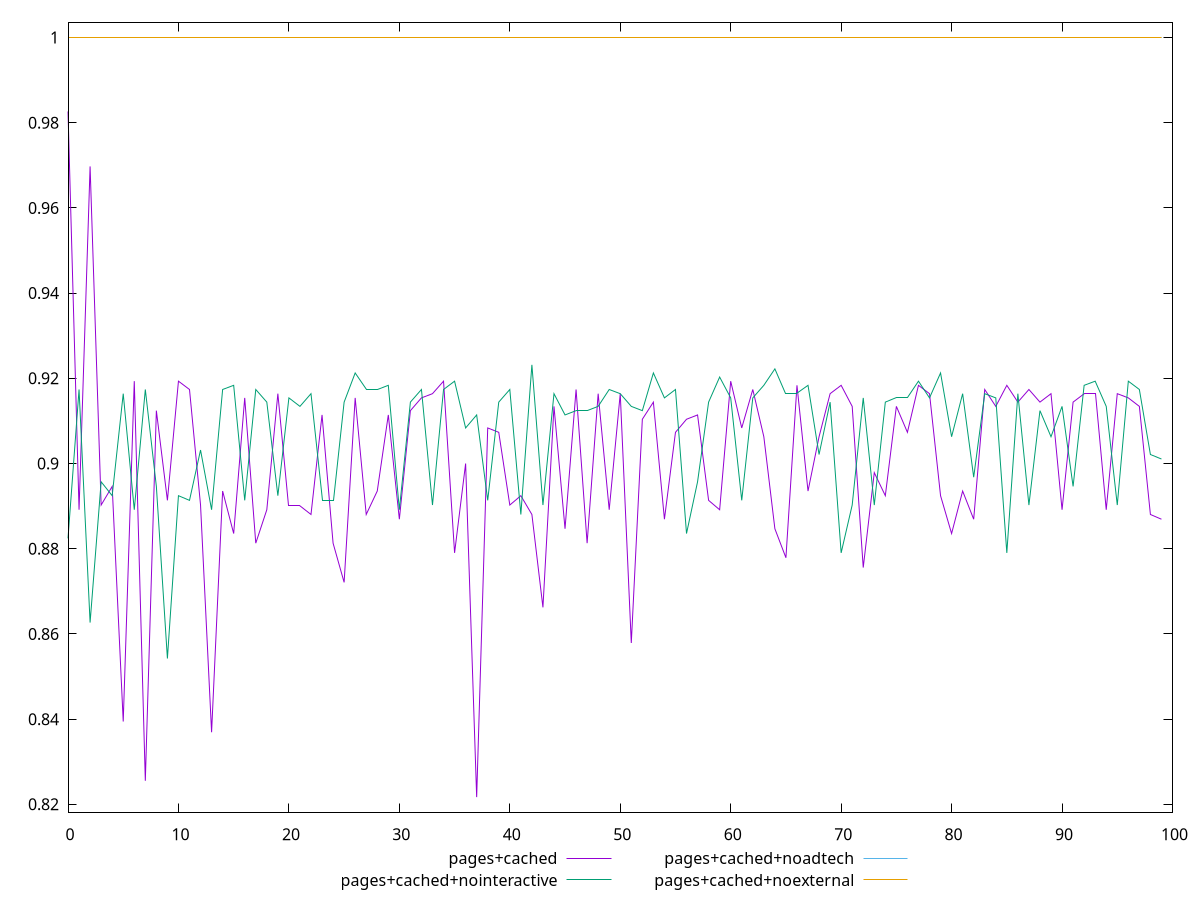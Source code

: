 $_pagesCached <<EOF
0.9826442363466058
0.889152044006236
0.9697426684082584
0.8902562615076628
0.8946305544636101
0.8394434945505462
0.9193306938437791
0.8255382617101024
0.912414687309443
0.8913562573218656
0.91933069384378
0.917380153295033
0.8902562615076617
0.8369379509717426
0.8935434397538535
0.8835688966472424
0.9154091114965668
0.8813073532081728
0.889152044006236
0.9163971786250928
0.8902562615076638
0.8902562615076638
0.8880436409238062
0.9114065832202469
0.8813073532081728
0.8721068283815406
0.9154091114965668
0.8880436409238052
0.8935434397538525
0.9114065832202433
0.8869310884190241
0.912414687309443
0.9154091114965668
0.9163971786250937
0.91933069384378
0.8790300833009358
0.8999999314038506
0.821695891391382
0.9083528563396869
0.9073252563220249
0.8902562615076608
0.8924519953997037
0.8880436409238042
0.866237010546699
0.9134178324564849
0.8846936800115692
0.917380153295033
0.8813073532081728
0.9163971786250911
0.889152044006237
0.9163971786250911
0.8578750359832086
0.9103935540110574
0.9144159850101887
0.8869310884190262
0.9073252563220249
0.9103935540110574
0.9114065832202443
0.8913562573218646
0.8891520440062329
0.9193306938437782
0.9083528563396879
0.917380153295033
0.9062928680615168
0.8846936800115661
0.8778856419325579
0.918358002601875
0.8935434397538546
0.9062928680615159
0.9163971786250911
0.9183580026018724
0.9134178324564849
0.8755853285196531
0.8978655626213592
0.8924519953997047
0.9134178324564849
0.9073252563220249
0.9183580026018732
0.9163971786250902
0.8924519953997028
0.8835688966472444
0.8935434397538546
0.8869310884190241
0.917380153295032
0.9134178324564867
0.9183580026018724
0.9144159850101887
0.9173801532950312
0.9144159850101905
0.9163971786250928
0.8891520440062339
0.9144159850101896
0.9163971786250911
0.916397178625092
0.8891520440062339
0.9163971786250893
0.9154091114965686
0.9134178324564867
0.8880436409238072
0.8869310884190221
EOF
$_pagesCachedNointeractive <<EOF
0.8824401089284055
0.917380153295033
0.862673330601872
0.8957133036797403
0.8924519953997047
0.9163971786250928
0.8891520440062339
0.9173801532950346
0.8946305544636071
0.8542425396099678
0.8924519953997028
0.8913562573218656
0.9031673203601144
0.8891520440062339
0.9173801532950356
0.9183580026018724
0.8913562573218636
0.917380153295033
0.9144159850101887
0.8924519953997028
0.9154091114965677
0.9134178324564849
0.916397178625092
0.8913562573218646
0.8913562573218666
0.9144159850101905
0.921260472378276
0.917380153295033
0.917380153295033
0.9183580026018741
0.8891520440062339
0.9144159850101896
0.917380153295033
0.8902562615076617
0.917380153295033
0.9193306938437791
0.9083528563396888
0.9114065832202423
0.8913562573218646
0.9144159850101887
0.9173801532950346
0.8880436409238082
0.9231692315882869
0.8902562615076628
0.9163971786250902
0.9114065832202405
0.912414687309443
0.9124146873094439
0.9134178324564849
0.9173801532950356
0.916397178625092
0.9134178324564867
0.9124146873094447
0.921260472378276
0.9154091114965668
0.917380153295033
0.8835688966472455
0.8957133036797433
0.9144159850101905
0.9202981945281594
0.9154091114965668
0.8913562573218646
0.9154091114965668
0.9183580026018724
0.9222174953399446
0.9163971786250911
0.9163971786250911
0.9183580026018741
0.9021161263191463
0.9144159850101924
0.8790300833009326
0.8902562615076638
0.9154091114965668
0.8902562615076638
0.9144159850101887
0.9154091114965659
0.9154091114965686
0.9193306938437791
0.9154091114965677
0.9212604723782778
0.9062928680615159
0.9163971786250911
0.8967916516294535
0.9163971786250911
0.9154091114965659
0.8790300833009326
0.9163971786250937
0.8902562615076628
0.912414687309443
0.9062928680615177
0.9134178324564849
0.8946305544636091
0.9183580026018724
0.91933069384378
0.9134178324564857
0.8902562615076628
0.9193306938437782
0.9173801532950346
0.9021161263191483
0.9010603182647978
EOF
$_pagesCachedNoadtech <<EOF
1
1
1
1
1
1
1
1
1
1
1
1
1
1
1
1
1
1
1
1
1
1
1
1
1
1
1
1
1
1
1
1
1
1
1
1
1
1
1
1
1
1
1
1
1
1
1
1
1
1
1
1
1
1
1
1
1
1
1
1
1
1
1
1
1
1
1
1
1
1
1
1
1
1
1
1
1
1
1
1
1
1
1
1
1
1
1
1
1
1
1
1
1
1
1
1
1
1
1
1
EOF
$_pagesCachedNoexternal <<EOF
1
1
1
1
1
1
1
1
1
1
1
1
1
1
1
1
1
1
1
1
1
1
1
1
1
1
1
1
1
1
1
1
1
1
1
1
1
1
1
1
1
1
1
1
1
1
1
1
1
1
1
1
1
1
1
1
1
1
1
1
1
1
1
1
1
1
1
1
1
1
1
1
1
1
1
1
1
1
1
1
1
1
1
1
1
1
1
1
1
1
1
1
1
1
1
1
1
1
1
1
EOF
set key outside below
set terminal pngcairo
set output "report_00004_2020-11-02T20-21-41.718Z/total-blocking-time/total-blocking-time_pages+cached_pages+cached+nointeractive_pages+cached+noadtech_pages+cached+noexternal.png"
set yrange [0.8181298092192096:1.0035660821721724]
plot $_pagesCached title "pages+cached" with line ,$_pagesCachedNointeractive title "pages+cached+nointeractive" with line ,$_pagesCachedNoadtech title "pages+cached+noadtech" with line ,$_pagesCachedNoexternal title "pages+cached+noexternal" with line ,